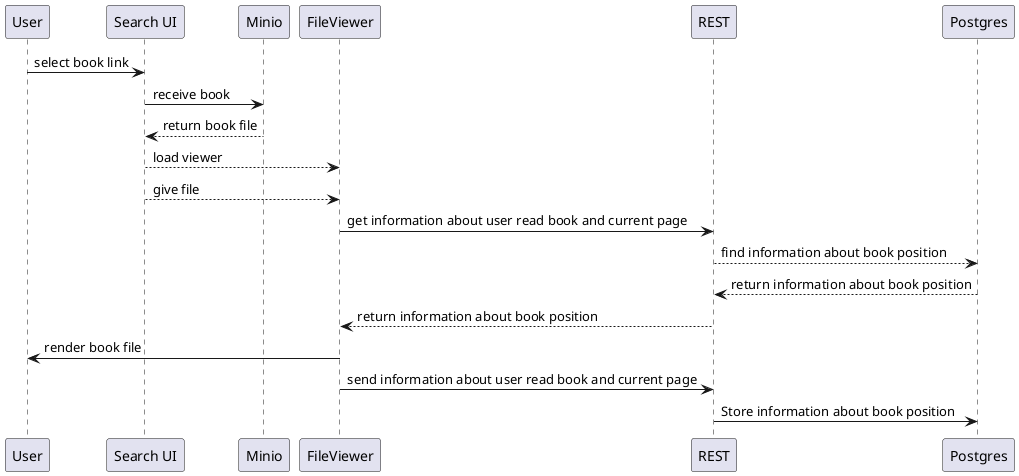 @startuml
User -> "Search UI": select book link
"Search UI" -> Minio: receive book
Minio --> "Search UI": return book file
"Search UI" --> FileViewer: load viewer
"Search UI" --> FileViewer: give file
"FileViewer" -> REST: get information about user read book and current page
REST --> Postgres: find information about book position
Postgres --> REST: return information about book position
REST --> FileViewer: return information about book position
"FileViewer" -> User: render book file
"FileViewer" -> REST: send information about user read book and current page
REST -> Postgres: Store information about book position
@enduml